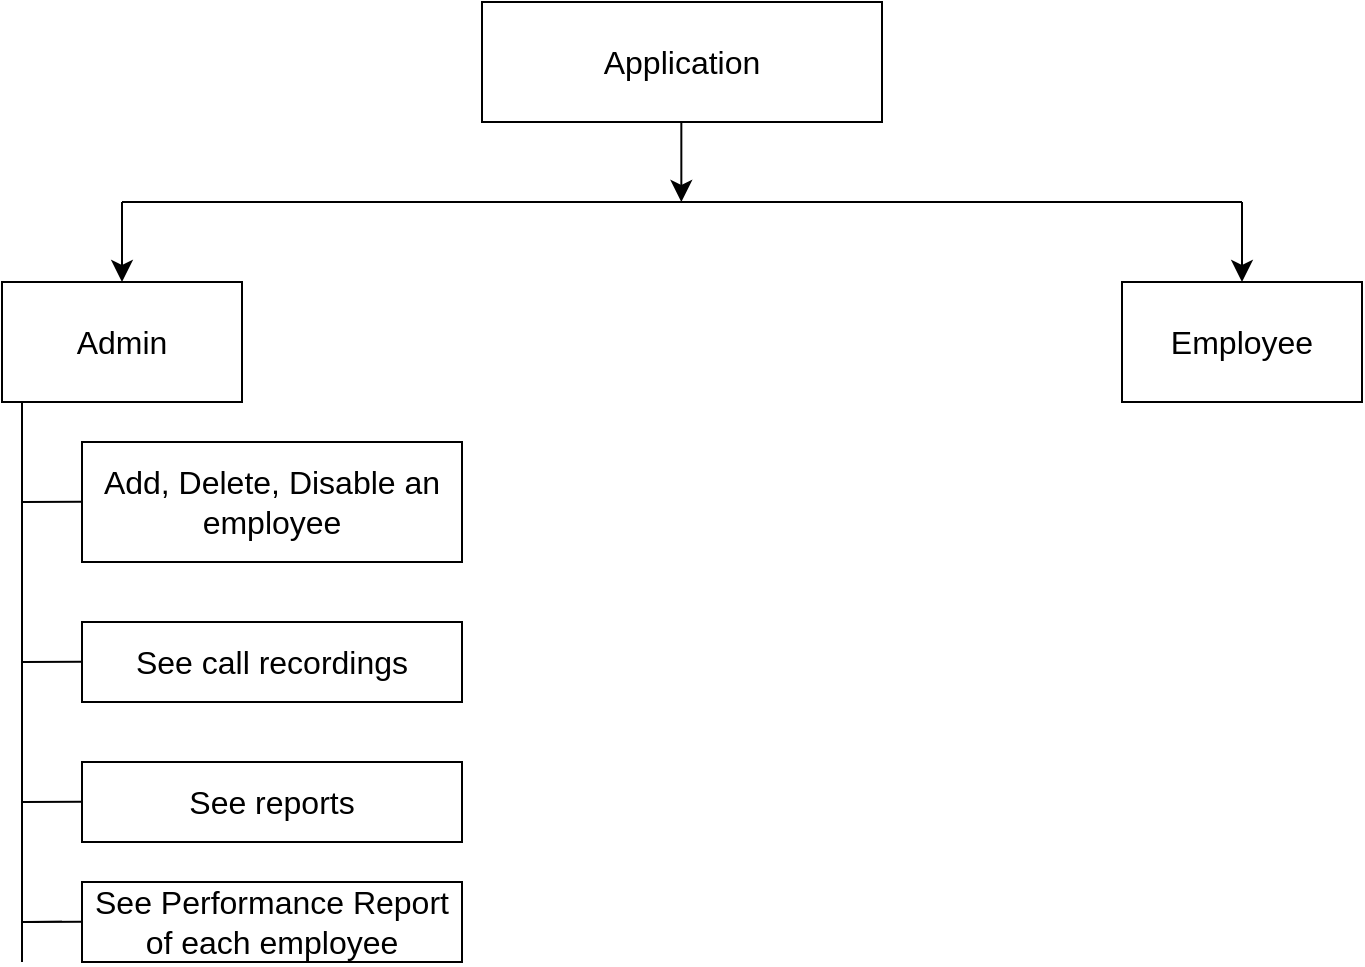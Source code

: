 <mxfile version="22.1.16" type="github" pages="2">
  <diagram name="Admin" id="WHFBEg7C8Dunrm3QQhxp">
    <mxGraphModel dx="1434" dy="811" grid="1" gridSize="10" guides="1" tooltips="1" connect="1" arrows="1" fold="1" page="1" pageScale="1" pageWidth="980" pageHeight="1390" math="0" shadow="0">
      <root>
        <mxCell id="0" />
        <mxCell id="1" parent="0" />
        <mxCell id="L6tvad5RP62-G4x3OKSz-1" value="Application" style="rounded=0;whiteSpace=wrap;html=1;fontSize=16;" vertex="1" parent="1">
          <mxGeometry x="400" y="60" width="200" height="60" as="geometry" />
        </mxCell>
        <mxCell id="L6tvad5RP62-G4x3OKSz-3" value="Admin" style="rounded=0;whiteSpace=wrap;html=1;fontSize=16;" vertex="1" parent="1">
          <mxGeometry x="160" y="200" width="120" height="60" as="geometry" />
        </mxCell>
        <mxCell id="L6tvad5RP62-G4x3OKSz-4" value="" style="endArrow=none;html=1;rounded=0;fontSize=12;startSize=8;endSize=8;curved=1;" edge="1" parent="1">
          <mxGeometry width="50" height="50" relative="1" as="geometry">
            <mxPoint x="220" y="160" as="sourcePoint" />
            <mxPoint x="780" y="160" as="targetPoint" />
          </mxGeometry>
        </mxCell>
        <mxCell id="L6tvad5RP62-G4x3OKSz-5" value="" style="endArrow=classic;html=1;rounded=0;fontSize=12;startSize=8;endSize=8;curved=1;entryX=0.5;entryY=0;entryDx=0;entryDy=0;" edge="1" parent="1" target="L6tvad5RP62-G4x3OKSz-3">
          <mxGeometry width="50" height="50" relative="1" as="geometry">
            <mxPoint x="220" y="160.031" as="sourcePoint" />
            <mxPoint x="180" y="140" as="targetPoint" />
          </mxGeometry>
        </mxCell>
        <mxCell id="L6tvad5RP62-G4x3OKSz-6" value="Employee" style="rounded=0;whiteSpace=wrap;html=1;fontSize=16;" vertex="1" parent="1">
          <mxGeometry x="720" y="200" width="120" height="60" as="geometry" />
        </mxCell>
        <mxCell id="L6tvad5RP62-G4x3OKSz-7" value="" style="endArrow=classic;html=1;rounded=0;fontSize=12;startSize=8;endSize=8;curved=1;entryX=0.5;entryY=0;entryDx=0;entryDy=0;" edge="1" parent="1" target="L6tvad5RP62-G4x3OKSz-6">
          <mxGeometry width="50" height="50" relative="1" as="geometry">
            <mxPoint x="780" y="160.031" as="sourcePoint" />
            <mxPoint x="740" y="140" as="targetPoint" />
          </mxGeometry>
        </mxCell>
        <mxCell id="L6tvad5RP62-G4x3OKSz-8" value="" style="endArrow=classic;html=1;rounded=0;fontSize=12;startSize=8;endSize=8;curved=1;entryX=0.5;entryY=0;entryDx=0;entryDy=0;" edge="1" parent="1">
          <mxGeometry width="50" height="50" relative="1" as="geometry">
            <mxPoint x="499.67" y="120.001" as="sourcePoint" />
            <mxPoint x="499.67" y="159.97" as="targetPoint" />
          </mxGeometry>
        </mxCell>
        <mxCell id="L6tvad5RP62-G4x3OKSz-10" value="Add, Delete, Disable an employee" style="rounded=0;whiteSpace=wrap;html=1;fontSize=16;" vertex="1" parent="1">
          <mxGeometry x="200" y="280" width="190" height="60" as="geometry" />
        </mxCell>
        <mxCell id="L6tvad5RP62-G4x3OKSz-11" value="See call recordings" style="rounded=0;whiteSpace=wrap;html=1;fontSize=16;" vertex="1" parent="1">
          <mxGeometry x="200" y="370" width="190" height="40" as="geometry" />
        </mxCell>
        <mxCell id="L6tvad5RP62-G4x3OKSz-12" value="See reports" style="rounded=0;whiteSpace=wrap;html=1;fontSize=16;" vertex="1" parent="1">
          <mxGeometry x="200" y="440" width="190" height="40" as="geometry" />
        </mxCell>
        <mxCell id="L6tvad5RP62-G4x3OKSz-13" value="See Performance Report of each employee" style="rounded=0;whiteSpace=wrap;html=1;fontSize=16;" vertex="1" parent="1">
          <mxGeometry x="200" y="500" width="190" height="40" as="geometry" />
        </mxCell>
        <mxCell id="L6tvad5RP62-G4x3OKSz-14" value="" style="endArrow=none;html=1;rounded=0;fontSize=12;startSize=8;endSize=8;curved=1;entryX=0.25;entryY=1;entryDx=0;entryDy=0;" edge="1" parent="1">
          <mxGeometry width="50" height="50" relative="1" as="geometry">
            <mxPoint x="170" y="540" as="sourcePoint" />
            <mxPoint x="170.0" y="260" as="targetPoint" />
          </mxGeometry>
        </mxCell>
        <mxCell id="L6tvad5RP62-G4x3OKSz-15" value="" style="endArrow=none;html=1;rounded=0;fontSize=12;startSize=8;endSize=8;curved=1;entryX=0;entryY=0.75;entryDx=0;entryDy=0;" edge="1" parent="1">
          <mxGeometry width="50" height="50" relative="1" as="geometry">
            <mxPoint x="190" y="519.9" as="sourcePoint" />
            <mxPoint x="200" y="519.9" as="targetPoint" />
            <Array as="points">
              <mxPoint x="160" y="520" />
              <mxPoint x="190" y="519.9" />
            </Array>
          </mxGeometry>
        </mxCell>
        <mxCell id="L6tvad5RP62-G4x3OKSz-16" value="" style="endArrow=none;html=1;rounded=0;fontSize=12;startSize=8;endSize=8;curved=1;entryX=0;entryY=0.75;entryDx=0;entryDy=0;" edge="1" parent="1">
          <mxGeometry width="50" height="50" relative="1" as="geometry">
            <mxPoint x="170" y="460" as="sourcePoint" />
            <mxPoint x="200" y="459.91" as="targetPoint" />
          </mxGeometry>
        </mxCell>
        <mxCell id="L6tvad5RP62-G4x3OKSz-17" value="" style="endArrow=none;html=1;rounded=0;fontSize=12;startSize=8;endSize=8;curved=1;entryX=0;entryY=0.75;entryDx=0;entryDy=0;" edge="1" parent="1">
          <mxGeometry width="50" height="50" relative="1" as="geometry">
            <mxPoint x="170" y="390" as="sourcePoint" />
            <mxPoint x="200" y="389.91" as="targetPoint" />
          </mxGeometry>
        </mxCell>
        <mxCell id="L6tvad5RP62-G4x3OKSz-18" value="" style="endArrow=none;html=1;rounded=0;fontSize=12;startSize=8;endSize=8;curved=1;entryX=0;entryY=0.75;entryDx=0;entryDy=0;" edge="1" parent="1">
          <mxGeometry width="50" height="50" relative="1" as="geometry">
            <mxPoint x="170" y="310" as="sourcePoint" />
            <mxPoint x="200" y="309.91" as="targetPoint" />
          </mxGeometry>
        </mxCell>
      </root>
    </mxGraphModel>
  </diagram>
  <diagram id="f3Uhx90k8JzyW5ckg5zi" name="Employee">
    <mxGraphModel dx="1147" dy="649" grid="1" gridSize="10" guides="1" tooltips="1" connect="1" arrows="1" fold="1" page="1" pageScale="1" pageWidth="980" pageHeight="1390" math="0" shadow="0">
      <root>
        <mxCell id="0" />
        <mxCell id="1" parent="0" />
        <mxCell id="Z7_yFzAqoIb-OuVDFwIa-1" value="Application" style="rounded=0;whiteSpace=wrap;html=1;fontSize=16;" vertex="1" parent="1">
          <mxGeometry x="400" y="60" width="200" height="60" as="geometry" />
        </mxCell>
        <mxCell id="Z7_yFzAqoIb-OuVDFwIa-2" value="Employee" style="rounded=0;whiteSpace=wrap;html=1;fontSize=16;" vertex="1" parent="1">
          <mxGeometry x="160" y="200" width="120" height="60" as="geometry" />
        </mxCell>
        <mxCell id="Z7_yFzAqoIb-OuVDFwIa-3" value="" style="endArrow=none;html=1;rounded=0;fontSize=12;startSize=8;endSize=8;curved=1;" edge="1" parent="1">
          <mxGeometry width="50" height="50" relative="1" as="geometry">
            <mxPoint x="220" y="160" as="sourcePoint" />
            <mxPoint x="780" y="160" as="targetPoint" />
          </mxGeometry>
        </mxCell>
        <mxCell id="Z7_yFzAqoIb-OuVDFwIa-4" value="" style="endArrow=classic;html=1;rounded=0;fontSize=12;startSize=8;endSize=8;curved=1;entryX=0.5;entryY=0;entryDx=0;entryDy=0;" edge="1" parent="1" target="Z7_yFzAqoIb-OuVDFwIa-2">
          <mxGeometry width="50" height="50" relative="1" as="geometry">
            <mxPoint x="220" y="160.031" as="sourcePoint" />
            <mxPoint x="180" y="140" as="targetPoint" />
          </mxGeometry>
        </mxCell>
        <mxCell id="Z7_yFzAqoIb-OuVDFwIa-5" value="Admin" style="rounded=0;whiteSpace=wrap;html=1;fontSize=16;" vertex="1" parent="1">
          <mxGeometry x="720" y="200" width="120" height="60" as="geometry" />
        </mxCell>
        <mxCell id="Z7_yFzAqoIb-OuVDFwIa-6" value="" style="endArrow=classic;html=1;rounded=0;fontSize=12;startSize=8;endSize=8;curved=1;entryX=0.5;entryY=0;entryDx=0;entryDy=0;" edge="1" parent="1" target="Z7_yFzAqoIb-OuVDFwIa-5">
          <mxGeometry width="50" height="50" relative="1" as="geometry">
            <mxPoint x="780" y="160.031" as="sourcePoint" />
            <mxPoint x="740" y="140" as="targetPoint" />
          </mxGeometry>
        </mxCell>
        <mxCell id="Z7_yFzAqoIb-OuVDFwIa-7" value="" style="endArrow=classic;html=1;rounded=0;fontSize=12;startSize=8;endSize=8;curved=1;entryX=0.5;entryY=0;entryDx=0;entryDy=0;" edge="1" parent="1">
          <mxGeometry width="50" height="50" relative="1" as="geometry">
            <mxPoint x="499.67" y="120.001" as="sourcePoint" />
            <mxPoint x="499.67" y="159.97" as="targetPoint" />
          </mxGeometry>
        </mxCell>
        <mxCell id="Z7_yFzAqoIb-OuVDFwIa-8" value="See Call Recording" style="rounded=0;whiteSpace=wrap;html=1;fontSize=16;" vertex="1" parent="1">
          <mxGeometry x="200" y="280" width="190" height="40" as="geometry" />
        </mxCell>
        <mxCell id="Z7_yFzAqoIb-OuVDFwIa-9" value="Add call recording" style="rounded=0;whiteSpace=wrap;html=1;fontSize=16;" vertex="1" parent="1">
          <mxGeometry x="200" y="360" width="190" height="40" as="geometry" />
        </mxCell>
        <mxCell id="Z7_yFzAqoIb-OuVDFwIa-10" value="See reports (Own)" style="rounded=0;whiteSpace=wrap;html=1;fontSize=16;" vertex="1" parent="1">
          <mxGeometry x="200" y="440" width="190" height="40" as="geometry" />
        </mxCell>
        <mxCell id="Z7_yFzAqoIb-OuVDFwIa-11" value="See Performance Report (Own)" style="rounded=0;whiteSpace=wrap;html=1;fontSize=16;" vertex="1" parent="1">
          <mxGeometry x="200" y="500" width="190" height="80" as="geometry" />
        </mxCell>
        <mxCell id="Z7_yFzAqoIb-OuVDFwIa-12" value="" style="endArrow=none;html=1;rounded=0;fontSize=12;startSize=8;endSize=8;curved=1;entryX=0.25;entryY=1;entryDx=0;entryDy=0;" edge="1" parent="1" target="Z7_yFzAqoIb-OuVDFwIa-2">
          <mxGeometry width="50" height="50" relative="1" as="geometry">
            <mxPoint x="190" y="540" as="sourcePoint" />
            <mxPoint x="260" y="380" as="targetPoint" />
          </mxGeometry>
        </mxCell>
        <mxCell id="Z7_yFzAqoIb-OuVDFwIa-13" value="" style="endArrow=none;html=1;rounded=0;fontSize=12;startSize=8;endSize=8;curved=1;entryX=0;entryY=0.75;entryDx=0;entryDy=0;" edge="1" parent="1">
          <mxGeometry width="50" height="50" relative="1" as="geometry">
            <mxPoint x="190" y="539.9" as="sourcePoint" />
            <mxPoint x="200" y="539.9" as="targetPoint" />
            <Array as="points">
              <mxPoint x="190" y="539.9" />
            </Array>
          </mxGeometry>
        </mxCell>
        <mxCell id="Z7_yFzAqoIb-OuVDFwIa-14" value="" style="endArrow=none;html=1;rounded=0;fontSize=12;startSize=8;endSize=8;curved=1;entryX=0;entryY=0.75;entryDx=0;entryDy=0;" edge="1" parent="1">
          <mxGeometry width="50" height="50" relative="1" as="geometry">
            <mxPoint x="190" y="459.91" as="sourcePoint" />
            <mxPoint x="200" y="459.91" as="targetPoint" />
          </mxGeometry>
        </mxCell>
        <mxCell id="Z7_yFzAqoIb-OuVDFwIa-15" value="" style="endArrow=none;html=1;rounded=0;fontSize=12;startSize=8;endSize=8;curved=1;entryX=0;entryY=0.75;entryDx=0;entryDy=0;" edge="1" parent="1">
          <mxGeometry width="50" height="50" relative="1" as="geometry">
            <mxPoint x="190" y="379.91" as="sourcePoint" />
            <mxPoint x="200" y="379.91" as="targetPoint" />
          </mxGeometry>
        </mxCell>
        <mxCell id="Z7_yFzAqoIb-OuVDFwIa-16" value="" style="endArrow=none;html=1;rounded=0;fontSize=12;startSize=8;endSize=8;curved=1;entryX=0;entryY=0.75;entryDx=0;entryDy=0;" edge="1" parent="1">
          <mxGeometry width="50" height="50" relative="1" as="geometry">
            <mxPoint x="190" y="299.91" as="sourcePoint" />
            <mxPoint x="200" y="299.91" as="targetPoint" />
          </mxGeometry>
        </mxCell>
      </root>
    </mxGraphModel>
  </diagram>
</mxfile>
